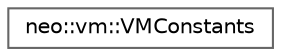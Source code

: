 digraph "Graphical Class Hierarchy"
{
 // LATEX_PDF_SIZE
  bgcolor="transparent";
  edge [fontname=Helvetica,fontsize=10,labelfontname=Helvetica,labelfontsize=10];
  node [fontname=Helvetica,fontsize=10,shape=box,height=0.2,width=0.4];
  rankdir="LR";
  Node0 [id="Node000000",label="neo::vm::VMConstants",height=0.2,width=0.4,color="grey40", fillcolor="white", style="filled",URL="$classneo_1_1vm_1_1_v_m_constants.html",tooltip="Constants for the Neo Virtual Machine."];
}
